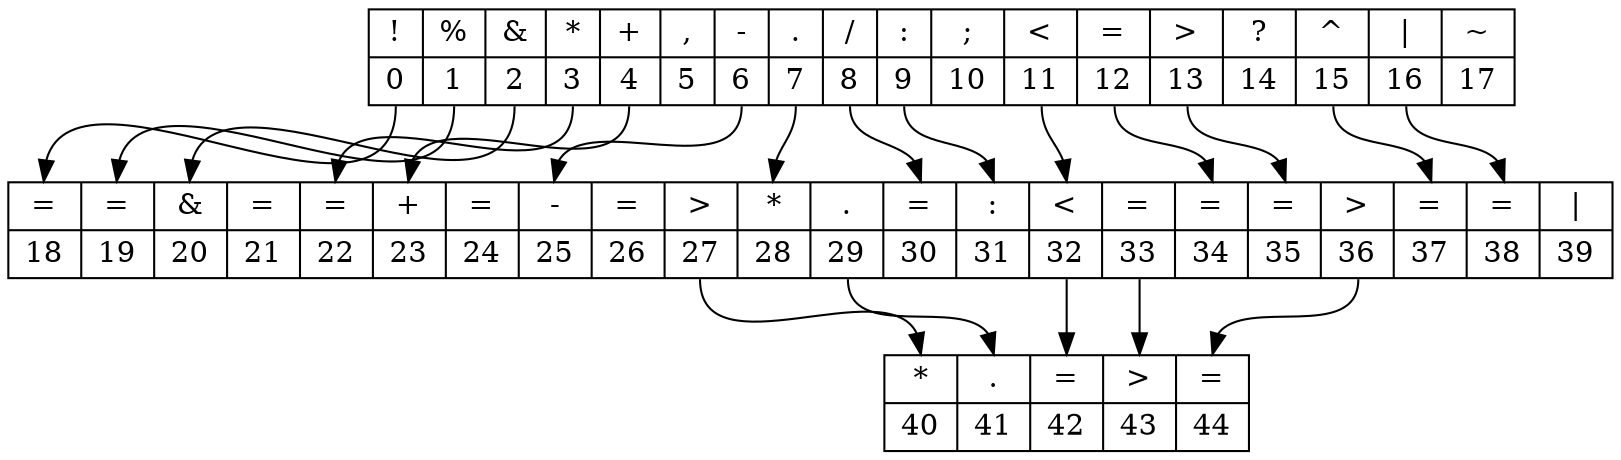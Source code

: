 digraph structs {
node [shape=record];
L0[label="{<I0>!|<O0>0}|{<I1>%|<O1>1}|{<I2>&|<O2>2}|{<I3>*|<O3>3}|{<I4>+|<O4>4}|{<I5>,|<O5>5}|{<I6>-|<O6>6}|{<I7>.|<O7>7}|{<I8>/|<O8>8}|{<I9>:|<O9>9}|{<I10>;|<O10>10}|{<I11>\<|<O11>11}|{<I12>=|<O12>12}|{<I13>\>|<O13>13}|{<I14>?|<O14>14}|{<I15>^|<O15>15}|{<I16>\||<O16>16}|{<I17>~|<O17>17}"];
L1[label="{<I18>=|<O18>18}|{<I19>=|<O19>19}|{<I20>&|<O20>20}|{<I21>=|<O21>21}|{<I22>=|<O22>22}|{<I23>+|<O23>23}|{<I24>=|<O24>24}|{<I25>-|<O25>25}|{<I26>=|<O26>26}|{<I27>\>|<O27>27}|{<I28>*|<O28>28}|{<I29>.|<O29>29}|{<I30>=|<O30>30}|{<I31>:|<O31>31}|{<I32>\<|<O32>32}|{<I33>=|<O33>33}|{<I34>=|<O34>34}|{<I35>=|<O35>35}|{<I36>\>|<O36>36}|{<I37>=|<O37>37}|{<I38>=|<O38>38}|{<I39>\||<O39>39}"];
L2[label="{<I40>*|<O40>40}|{<I41>.|<O41>41}|{<I42>=|<O42>42}|{<I43>\>|<O43>43}|{<I44>=|<O44>44}"];
L0:O0 -> L1:I18
L0:O1 -> L1:I19
L0:O2 -> L1:I20
L0:O3 -> L1:I22
L0:O4 -> L1:I23
L0:O6 -> L1:I25
L0:O7 -> L1:I28
L0:O8 -> L1:I30
L0:O9 -> L1:I31
L0:O11 -> L1:I32
L0:O12 -> L1:I34
L0:O13 -> L1:I35
L0:O15 -> L1:I37
L0:O16 -> L1:I38
L1:O27 -> L2:I40
L1:O29 -> L2:I41
L1:O32 -> L2:I42
L1:O33 -> L2:I43
L1:O36 -> L2:I44
}

